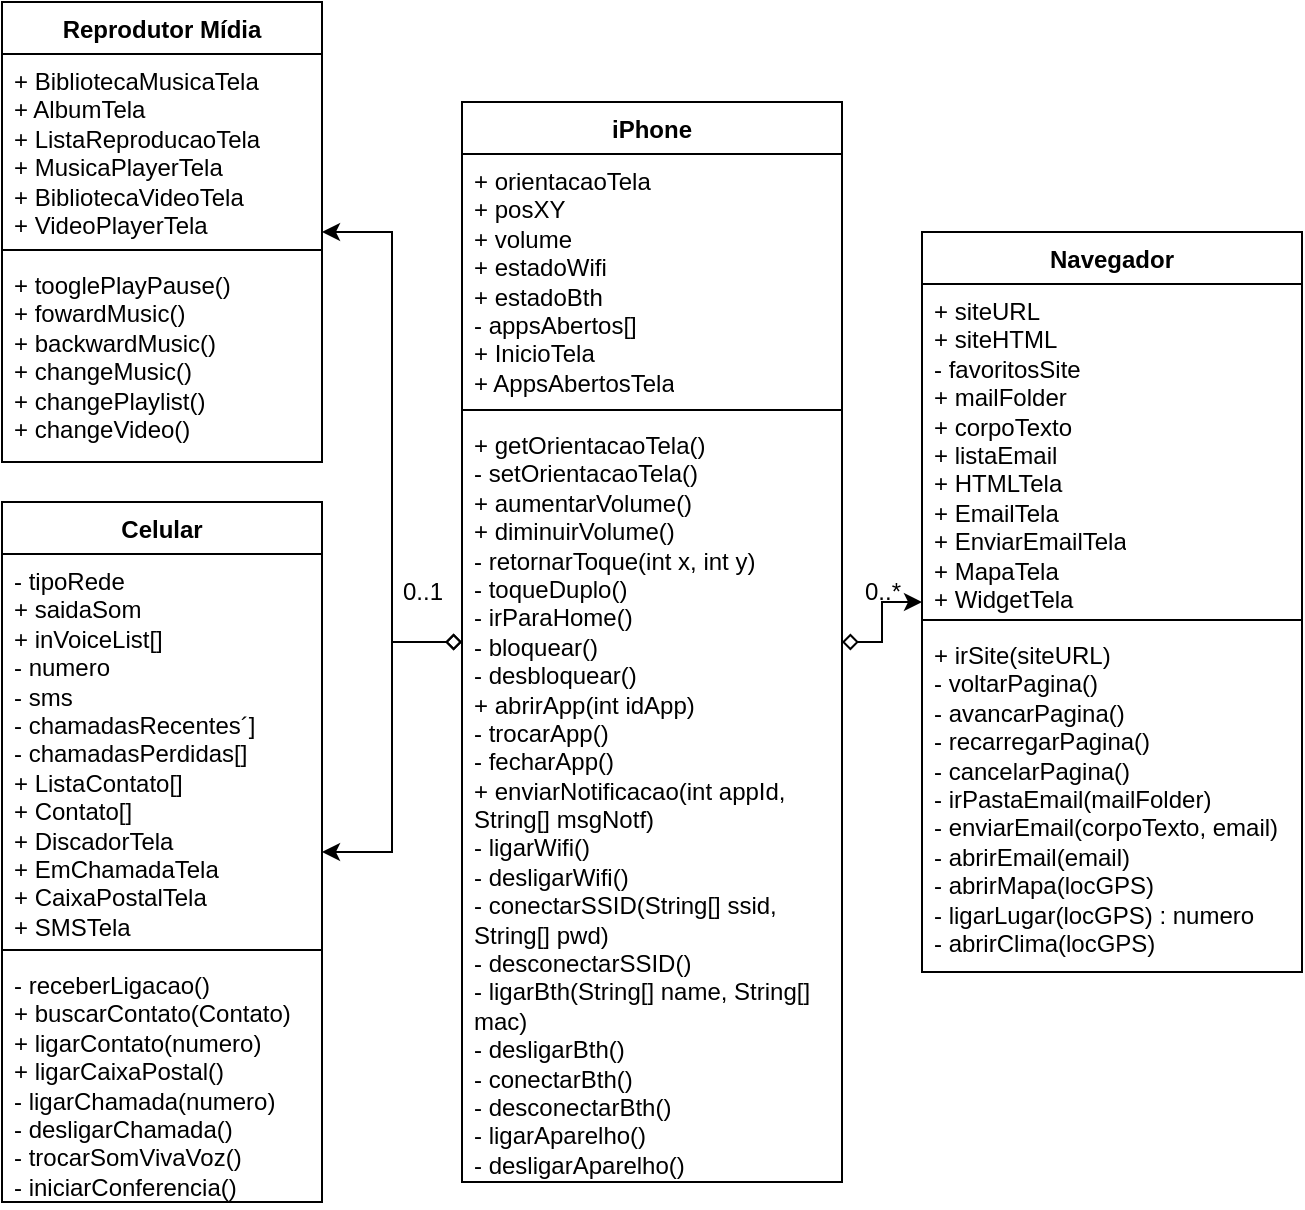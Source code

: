 <mxfile version="21.6.9" type="device">
  <diagram id="C5RBs43oDa-KdzZeNtuy" name="Page-1">
    <mxGraphModel dx="454" dy="308" grid="1" gridSize="10" guides="1" tooltips="1" connect="1" arrows="1" fold="1" page="1" pageScale="1" pageWidth="827" pageHeight="1169" math="0" shadow="0">
      <root>
        <mxCell id="WIyWlLk6GJQsqaUBKTNV-0" />
        <mxCell id="WIyWlLk6GJQsqaUBKTNV-1" parent="WIyWlLk6GJQsqaUBKTNV-0" />
        <mxCell id="NeuPvkHjacjx3SQfrgQ6-4" value="Celular" style="swimlane;fontStyle=1;align=center;verticalAlign=top;childLayout=stackLayout;horizontal=1;startSize=26;horizontalStack=0;resizeParent=1;resizeParentMax=0;resizeLast=0;collapsible=1;marginBottom=0;whiteSpace=wrap;html=1;" parent="WIyWlLk6GJQsqaUBKTNV-1" vertex="1">
          <mxGeometry x="120" y="330" width="160" height="350" as="geometry" />
        </mxCell>
        <mxCell id="NeuPvkHjacjx3SQfrgQ6-5" value="&lt;div&gt;- tipoRede&lt;/div&gt;&lt;div&gt;+ saidaSom&lt;/div&gt;&lt;div&gt;+ inVoiceList[]&lt;/div&gt;&lt;div&gt;- numero&lt;/div&gt;&lt;div&gt;- sms&lt;/div&gt;&lt;div&gt;- chamadasRecentes´]&lt;/div&gt;&lt;div&gt;- chamadasPerdidas[]&lt;br&gt;&lt;/div&gt;&lt;div&gt;+ ListaContato[]&lt;/div&gt;&lt;div&gt;+ Contato[]&lt;/div&gt;&lt;div&gt;+ DiscadorTela&lt;/div&gt;&lt;div&gt;+ EmChamadaTela&lt;/div&gt;&lt;div&gt;+ CaixaPostalTela&lt;/div&gt;&lt;div&gt;+ SMSTela&lt;br&gt;&lt;/div&gt;" style="text;strokeColor=none;fillColor=none;align=left;verticalAlign=top;spacingLeft=4;spacingRight=4;overflow=hidden;rotatable=0;points=[[0,0.5],[1,0.5]];portConstraint=eastwest;whiteSpace=wrap;html=1;" parent="NeuPvkHjacjx3SQfrgQ6-4" vertex="1">
          <mxGeometry y="26" width="160" height="194" as="geometry" />
        </mxCell>
        <mxCell id="NeuPvkHjacjx3SQfrgQ6-6" value="" style="line;strokeWidth=1;fillColor=none;align=left;verticalAlign=middle;spacingTop=-1;spacingLeft=3;spacingRight=3;rotatable=0;labelPosition=right;points=[];portConstraint=eastwest;strokeColor=inherit;" parent="NeuPvkHjacjx3SQfrgQ6-4" vertex="1">
          <mxGeometry y="220" width="160" height="8" as="geometry" />
        </mxCell>
        <mxCell id="NeuPvkHjacjx3SQfrgQ6-7" value="&lt;div&gt;- receberLigacao()&lt;/div&gt;&lt;div&gt;+ buscarContato(Contato)&lt;/div&gt;&lt;div&gt;+ ligarContato(numero)&lt;/div&gt;&lt;div&gt;+ ligarCaixaPostal()&lt;/div&gt;&lt;div&gt;- ligarChamada(numero)&lt;/div&gt;&lt;div&gt;- desligarChamada()&lt;/div&gt;&lt;div&gt;- trocarSomVivaVoz()&lt;/div&gt;&lt;div&gt;- iniciarConferencia()&lt;br&gt;&lt;/div&gt;" style="text;strokeColor=none;fillColor=none;align=left;verticalAlign=top;spacingLeft=4;spacingRight=4;overflow=hidden;rotatable=0;points=[[0,0.5],[1,0.5]];portConstraint=eastwest;whiteSpace=wrap;html=1;" parent="NeuPvkHjacjx3SQfrgQ6-4" vertex="1">
          <mxGeometry y="228" width="160" height="122" as="geometry" />
        </mxCell>
        <mxCell id="NeuPvkHjacjx3SQfrgQ6-8" value="Navegador" style="swimlane;fontStyle=1;align=center;verticalAlign=top;childLayout=stackLayout;horizontal=1;startSize=26;horizontalStack=0;resizeParent=1;resizeParentMax=0;resizeLast=0;collapsible=1;marginBottom=0;whiteSpace=wrap;html=1;" parent="WIyWlLk6GJQsqaUBKTNV-1" vertex="1">
          <mxGeometry x="580" y="195" width="190" height="370" as="geometry" />
        </mxCell>
        <mxCell id="NeuPvkHjacjx3SQfrgQ6-9" value="&lt;div&gt;+ siteURL&lt;/div&gt;&lt;div&gt;+ siteHTML&lt;/div&gt;&lt;div&gt;- favoritosSite&lt;br&gt;&lt;/div&gt;&lt;div&gt;+ mailFolder&lt;/div&gt;&lt;div&gt;+ corpoTexto&lt;/div&gt;&lt;div&gt;+ listaEmail&lt;br&gt;&lt;/div&gt;&lt;div&gt;+ HTMLTela&lt;/div&gt;&lt;div&gt;+ EmailTela&lt;/div&gt;&lt;div&gt;+ EnviarEmailTela&lt;/div&gt;&lt;div&gt;+ MapaTela&lt;/div&gt;&lt;div&gt;+ WidgetTela&lt;br&gt;&lt;/div&gt;" style="text;strokeColor=none;fillColor=none;align=left;verticalAlign=top;spacingLeft=4;spacingRight=4;overflow=hidden;rotatable=0;points=[[0,0.5],[1,0.5]];portConstraint=eastwest;whiteSpace=wrap;html=1;" parent="NeuPvkHjacjx3SQfrgQ6-8" vertex="1">
          <mxGeometry y="26" width="190" height="164" as="geometry" />
        </mxCell>
        <mxCell id="NeuPvkHjacjx3SQfrgQ6-10" value="" style="line;strokeWidth=1;fillColor=none;align=left;verticalAlign=middle;spacingTop=-1;spacingLeft=3;spacingRight=3;rotatable=0;labelPosition=right;points=[];portConstraint=eastwest;strokeColor=inherit;" parent="NeuPvkHjacjx3SQfrgQ6-8" vertex="1">
          <mxGeometry y="190" width="190" height="8" as="geometry" />
        </mxCell>
        <mxCell id="NeuPvkHjacjx3SQfrgQ6-11" value="&lt;div&gt;+ irSite(siteURL)&lt;/div&gt;&lt;div&gt;- voltarPagina()&lt;/div&gt;&lt;div&gt;- avancarPagina()&lt;/div&gt;&lt;div&gt;- recarregarPagina()&lt;/div&gt;&lt;div&gt;- cancelarPagina()&lt;/div&gt;&lt;div&gt;- irPastaEmail(mailFolder)&lt;/div&gt;&lt;div&gt;- enviarEmail(corpoTexto, email)&lt;/div&gt;&lt;div&gt;- abrirEmail(email)&lt;/div&gt;&lt;div&gt;- abrirMapa(locGPS)&lt;/div&gt;&lt;div&gt;- ligarLugar(locGPS) : numero&lt;br&gt;&lt;/div&gt;&lt;div&gt;- abrirClima(locGPS)&lt;br&gt;&lt;/div&gt;" style="text;strokeColor=none;fillColor=none;align=left;verticalAlign=top;spacingLeft=4;spacingRight=4;overflow=hidden;rotatable=0;points=[[0,0.5],[1,0.5]];portConstraint=eastwest;whiteSpace=wrap;html=1;" parent="NeuPvkHjacjx3SQfrgQ6-8" vertex="1">
          <mxGeometry y="198" width="190" height="172" as="geometry" />
        </mxCell>
        <mxCell id="GBPLv5t1Phl0PJXmSTFw-1" style="edgeStyle=orthogonalEdgeStyle;rounded=0;orthogonalLoop=1;jettySize=auto;html=1;startArrow=diamond;startFill=0;" parent="WIyWlLk6GJQsqaUBKTNV-1" source="NeuPvkHjacjx3SQfrgQ6-23" target="NeuPvkHjacjx3SQfrgQ6-4" edge="1">
          <mxGeometry relative="1" as="geometry" />
        </mxCell>
        <mxCell id="GBPLv5t1Phl0PJXmSTFw-2" style="edgeStyle=orthogonalEdgeStyle;rounded=0;orthogonalLoop=1;jettySize=auto;html=1;startArrow=diamond;startFill=0;" parent="WIyWlLk6GJQsqaUBKTNV-1" source="NeuPvkHjacjx3SQfrgQ6-23" target="NeuPvkHjacjx3SQfrgQ6-27" edge="1">
          <mxGeometry relative="1" as="geometry" />
        </mxCell>
        <mxCell id="GBPLv5t1Phl0PJXmSTFw-3" style="edgeStyle=orthogonalEdgeStyle;rounded=0;orthogonalLoop=1;jettySize=auto;html=1;startArrow=diamond;startFill=0;" parent="WIyWlLk6GJQsqaUBKTNV-1" source="NeuPvkHjacjx3SQfrgQ6-23" target="NeuPvkHjacjx3SQfrgQ6-8" edge="1">
          <mxGeometry relative="1" as="geometry" />
        </mxCell>
        <mxCell id="NeuPvkHjacjx3SQfrgQ6-23" value="iPhone" style="swimlane;fontStyle=1;align=center;verticalAlign=top;childLayout=stackLayout;horizontal=1;startSize=26;horizontalStack=0;resizeParent=1;resizeParentMax=0;resizeLast=0;collapsible=1;marginBottom=0;whiteSpace=wrap;html=1;" parent="WIyWlLk6GJQsqaUBKTNV-1" vertex="1">
          <mxGeometry x="350" y="130" width="190" height="540" as="geometry" />
        </mxCell>
        <mxCell id="NeuPvkHjacjx3SQfrgQ6-24" value="&lt;div&gt;+ orientacaoTela&lt;/div&gt;&lt;div&gt;+ posXY&lt;br&gt;&lt;/div&gt;&lt;div&gt;+ volume&lt;/div&gt;&lt;div&gt;+ estadoWifi&lt;/div&gt;&lt;div&gt;+ estadoBth&lt;br&gt;&lt;/div&gt;&lt;div&gt;- appsAbertos[]&lt;/div&gt;&lt;div&gt;+ InicioTela&lt;/div&gt;&lt;div&gt;+ AppsAbertosTela&lt;/div&gt;" style="text;strokeColor=none;fillColor=none;align=left;verticalAlign=top;spacingLeft=4;spacingRight=4;overflow=hidden;rotatable=0;points=[[0,0.5],[1,0.5]];portConstraint=eastwest;whiteSpace=wrap;html=1;" parent="NeuPvkHjacjx3SQfrgQ6-23" vertex="1">
          <mxGeometry y="26" width="190" height="124" as="geometry" />
        </mxCell>
        <mxCell id="NeuPvkHjacjx3SQfrgQ6-25" value="" style="line;strokeWidth=1;fillColor=none;align=left;verticalAlign=middle;spacingTop=-1;spacingLeft=3;spacingRight=3;rotatable=0;labelPosition=right;points=[];portConstraint=eastwest;strokeColor=inherit;" parent="NeuPvkHjacjx3SQfrgQ6-23" vertex="1">
          <mxGeometry y="150" width="190" height="8" as="geometry" />
        </mxCell>
        <mxCell id="NeuPvkHjacjx3SQfrgQ6-26" value="&lt;div&gt;+ getOrientacaoTela()&lt;/div&gt;&lt;div&gt;- setOrientacaoTela()&lt;br&gt;&lt;/div&gt;&lt;div&gt;+ aumentarVolume()&lt;/div&gt;&lt;div&gt;+ diminuirVolume()&lt;/div&gt;&lt;div&gt;- retornarToque(int x, int y)&lt;/div&gt;&lt;div&gt;- toqueDuplo()&lt;br&gt;&lt;/div&gt;&lt;div&gt;- irParaHome()&lt;/div&gt;&lt;div&gt;- bloquear()&lt;/div&gt;&lt;div&gt;- desbloquear()&lt;/div&gt;&lt;div&gt;+ abrirApp(int idApp)&lt;/div&gt;&lt;div&gt;- trocarApp()&lt;/div&gt;&lt;div&gt;- fecharApp()&lt;/div&gt;&lt;div&gt;+ enviarNotificacao(int appId, String[] msgNotf)&lt;/div&gt;&lt;div&gt;- ligarWifi()&lt;/div&gt;&lt;div&gt;- desligarWifi()&lt;/div&gt;&lt;div&gt;- conectarSSID(String[] ssid, String[] pwd)&lt;/div&gt;&lt;div&gt;- desconectarSSID()&lt;br&gt;&lt;/div&gt;&lt;div&gt;- ligarBth(String[] name, String[] mac)&lt;/div&gt;&lt;div&gt;- desligarBth()&lt;/div&gt;&lt;div&gt;- conectarBth()&lt;/div&gt;&lt;div&gt;- desconectarBth()&lt;br&gt;&lt;/div&gt;&lt;div&gt;- ligarAparelho()&lt;/div&gt;&lt;div&gt;- desligarAparelho()&lt;br&gt;&lt;/div&gt;" style="text;strokeColor=none;fillColor=none;align=left;verticalAlign=top;spacingLeft=4;spacingRight=4;overflow=hidden;rotatable=0;points=[[0,0.5],[1,0.5]];portConstraint=eastwest;whiteSpace=wrap;html=1;" parent="NeuPvkHjacjx3SQfrgQ6-23" vertex="1">
          <mxGeometry y="158" width="190" height="382" as="geometry" />
        </mxCell>
        <mxCell id="NeuPvkHjacjx3SQfrgQ6-27" value="Reprodutor Mídia" style="swimlane;fontStyle=1;align=center;verticalAlign=top;childLayout=stackLayout;horizontal=1;startSize=26;horizontalStack=0;resizeParent=1;resizeParentMax=0;resizeLast=0;collapsible=1;marginBottom=0;whiteSpace=wrap;html=1;" parent="WIyWlLk6GJQsqaUBKTNV-1" vertex="1">
          <mxGeometry x="120" y="80" width="160" height="230" as="geometry" />
        </mxCell>
        <mxCell id="NeuPvkHjacjx3SQfrgQ6-28" value="&lt;div&gt;+ BibliotecaMusicaTela&lt;br&gt;&lt;/div&gt;&lt;div&gt;+ AlbumTela&lt;/div&gt;&lt;div&gt;+ ListaReproducaoTela&lt;/div&gt;&lt;div&gt;+ MusicaPlayerTela&lt;/div&gt;&lt;div&gt;+ BibliotecaVideoTela&lt;/div&gt;&lt;div&gt;+ VideoPlayerTela&lt;/div&gt;" style="text;strokeColor=none;fillColor=none;align=left;verticalAlign=top;spacingLeft=4;spacingRight=4;overflow=hidden;rotatable=0;points=[[0,0.5],[1,0.5]];portConstraint=eastwest;whiteSpace=wrap;html=1;" parent="NeuPvkHjacjx3SQfrgQ6-27" vertex="1">
          <mxGeometry y="26" width="160" height="94" as="geometry" />
        </mxCell>
        <mxCell id="NeuPvkHjacjx3SQfrgQ6-29" value="" style="line;strokeWidth=1;fillColor=none;align=left;verticalAlign=middle;spacingTop=-1;spacingLeft=3;spacingRight=3;rotatable=0;labelPosition=right;points=[];portConstraint=eastwest;strokeColor=inherit;" parent="NeuPvkHjacjx3SQfrgQ6-27" vertex="1">
          <mxGeometry y="120" width="160" height="8" as="geometry" />
        </mxCell>
        <mxCell id="NeuPvkHjacjx3SQfrgQ6-30" value="&lt;div&gt;+ tooglePlayPause()&lt;/div&gt;&lt;div&gt;+ fowardMusic()&lt;/div&gt;&lt;div&gt;+ backwardMusic()&lt;/div&gt;&lt;div&gt;+ changeMusic()&lt;/div&gt;&lt;div&gt;+ changePlaylist()&lt;/div&gt;&lt;div&gt;+ changeVideo()&lt;/div&gt;" style="text;strokeColor=none;fillColor=none;align=left;verticalAlign=top;spacingLeft=4;spacingRight=4;overflow=hidden;rotatable=0;points=[[0,0.5],[1,0.5]];portConstraint=eastwest;whiteSpace=wrap;html=1;" parent="NeuPvkHjacjx3SQfrgQ6-27" vertex="1">
          <mxGeometry y="128" width="160" height="102" as="geometry" />
        </mxCell>
        <mxCell id="GBPLv5t1Phl0PJXmSTFw-4" value="0..*" style="text;html=1;align=center;verticalAlign=middle;resizable=0;points=[];autosize=1;strokeColor=none;fillColor=none;" parent="WIyWlLk6GJQsqaUBKTNV-1" vertex="1">
          <mxGeometry x="540" y="360" width="40" height="30" as="geometry" />
        </mxCell>
        <mxCell id="GBPLv5t1Phl0PJXmSTFw-5" value="0..1" style="text;html=1;align=center;verticalAlign=middle;resizable=0;points=[];autosize=1;strokeColor=none;fillColor=none;" parent="WIyWlLk6GJQsqaUBKTNV-1" vertex="1">
          <mxGeometry x="310" y="360" width="40" height="30" as="geometry" />
        </mxCell>
      </root>
    </mxGraphModel>
  </diagram>
</mxfile>
